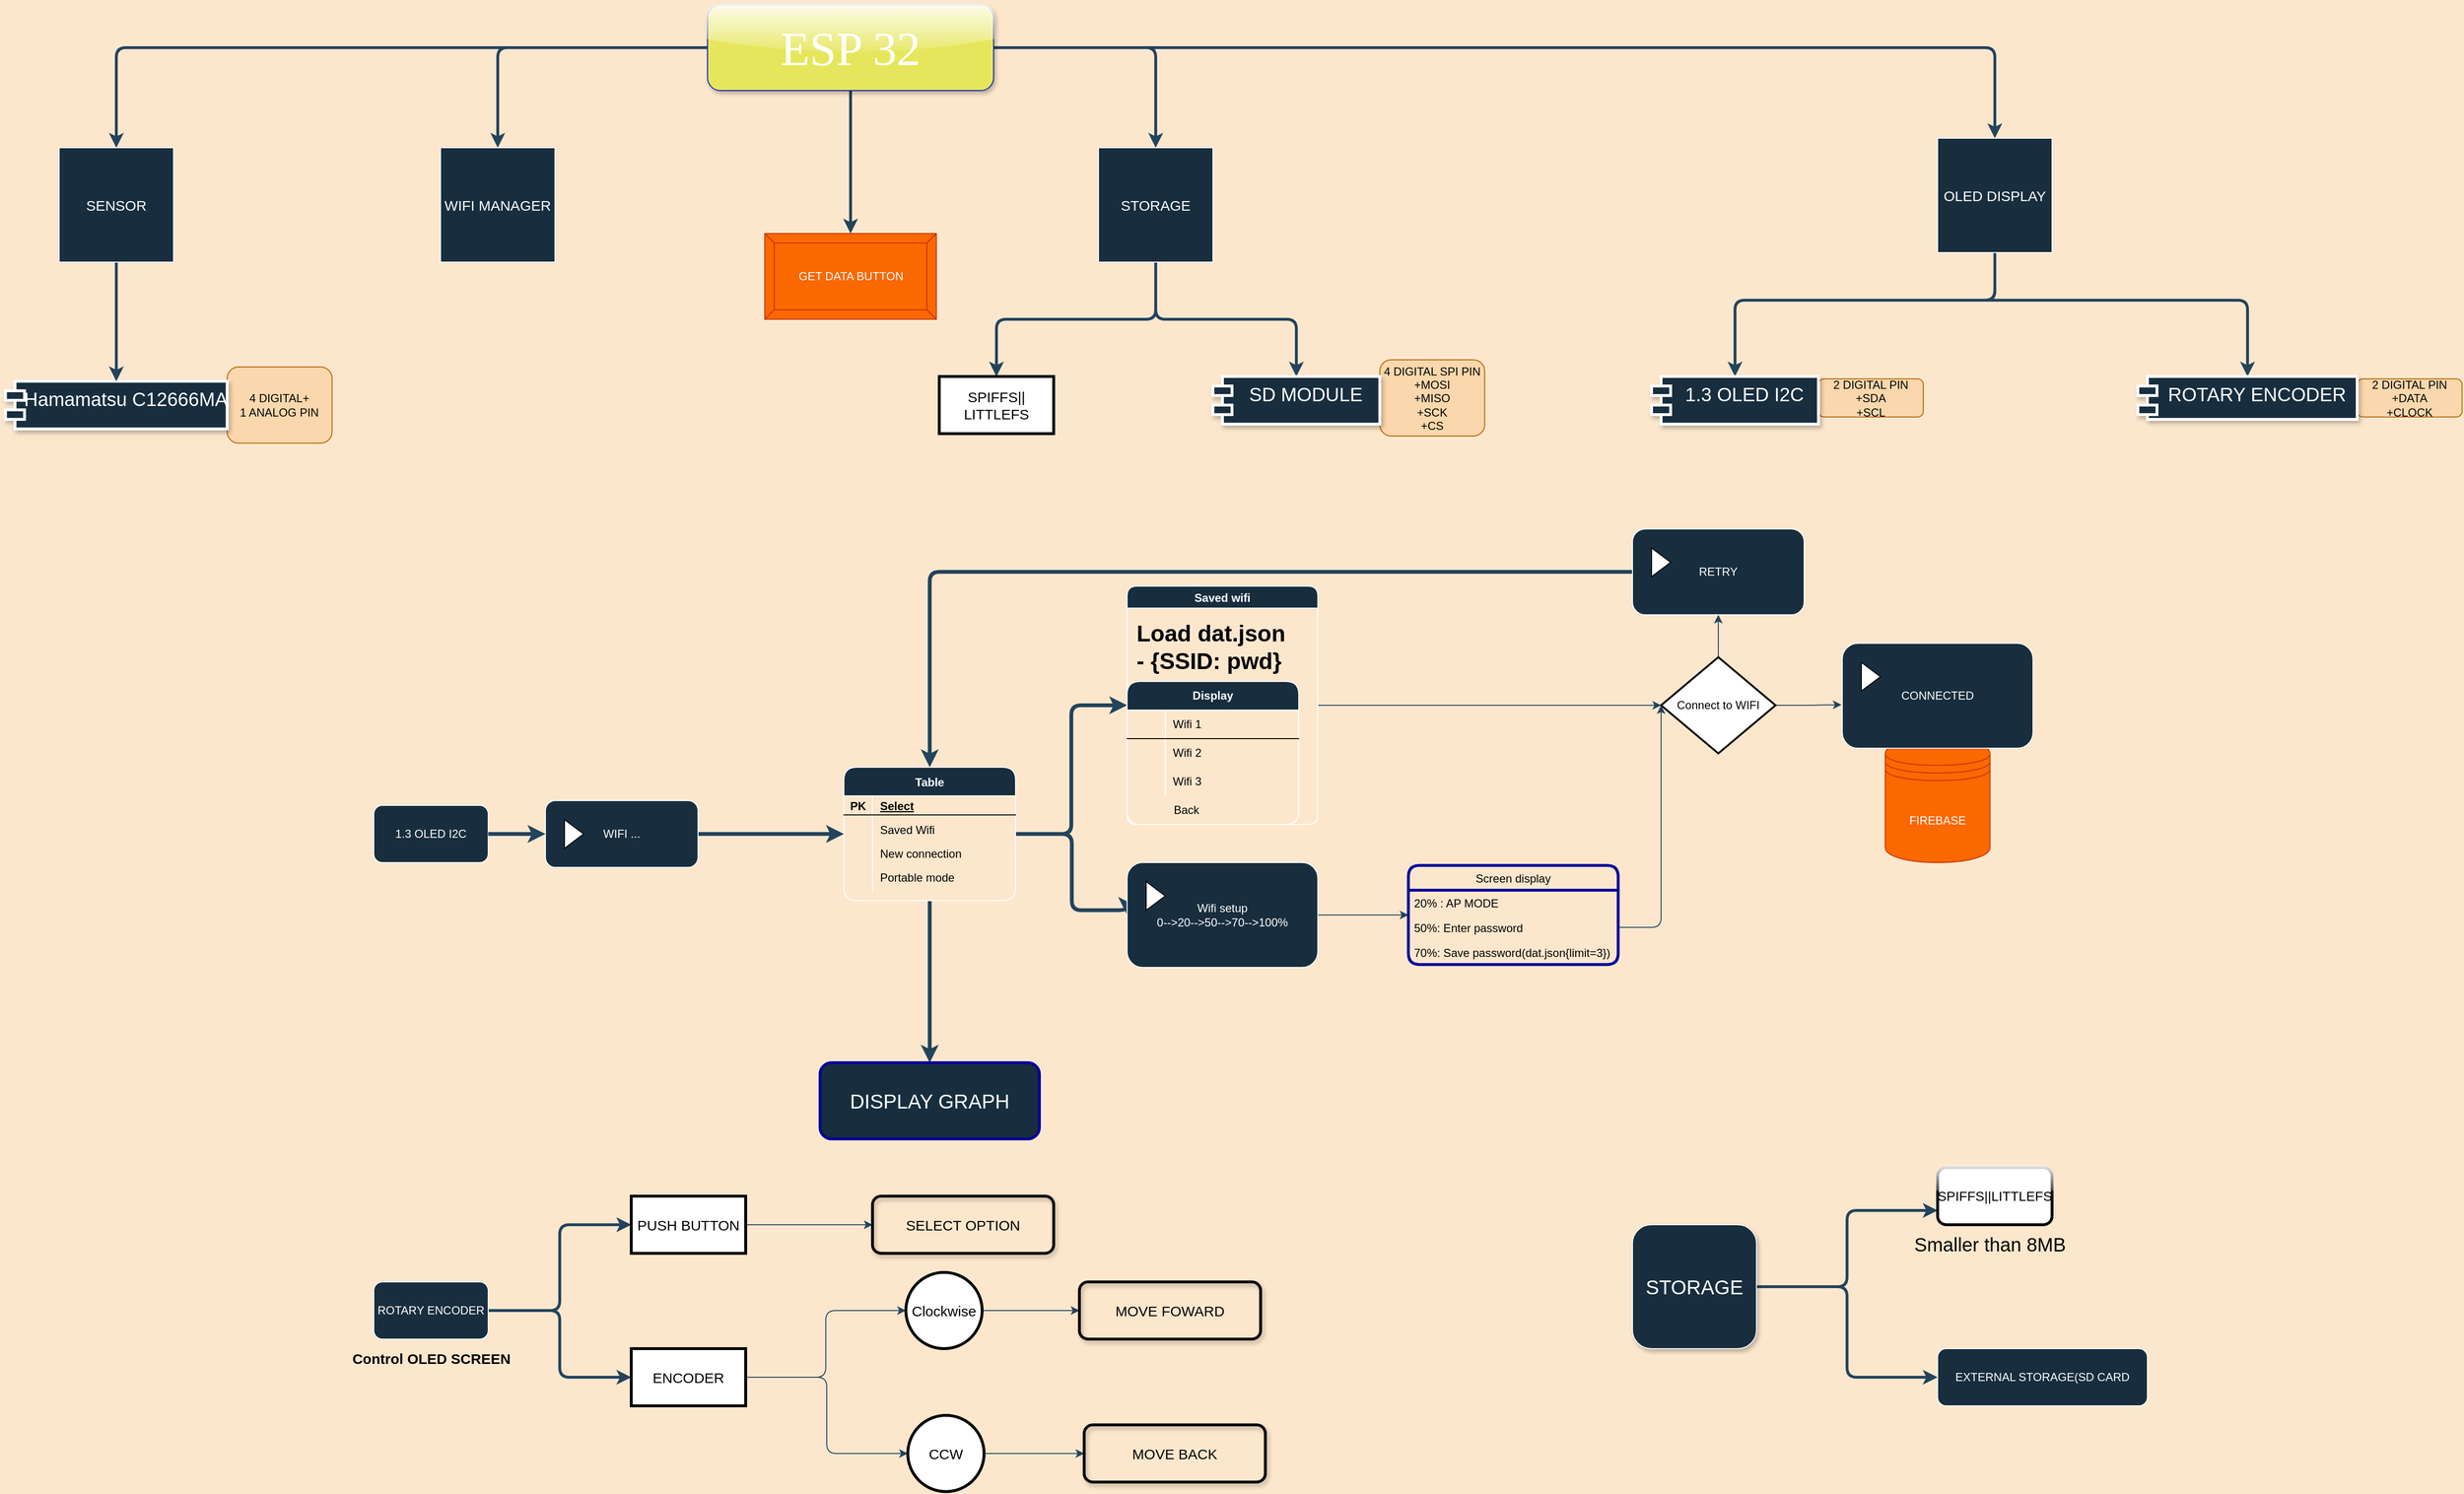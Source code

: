 <mxfile version="13.8.8" type="github">
  <diagram id="F7H0FslPOIB48xAUMLfs" name="Page-1">
    <mxGraphModel dx="2525" dy="998" grid="1" gridSize="10" guides="1" tooltips="1" connect="1" arrows="1" fold="1" page="1" pageScale="1" pageWidth="850" pageHeight="1100" background="#FCE7CD" math="0" shadow="0">
      <root>
        <mxCell id="0" />
        <mxCell id="1" parent="0" />
        <mxCell id="MnN0iPLQPXiSeFEU3Trd-152" style="edgeStyle=orthogonalEdgeStyle;curved=0;rounded=1;sketch=0;orthogonalLoop=1;jettySize=auto;html=1;strokeColor=#23445D;strokeWidth=3;fontSize=20;fontColor=#FFFFFF;" edge="1" parent="1" source="MnN0iPLQPXiSeFEU3Trd-2" target="MnN0iPLQPXiSeFEU3Trd-5">
          <mxGeometry relative="1" as="geometry" />
        </mxCell>
        <mxCell id="MnN0iPLQPXiSeFEU3Trd-154" style="edgeStyle=orthogonalEdgeStyle;curved=0;rounded=1;sketch=0;orthogonalLoop=1;jettySize=auto;html=1;entryX=0.5;entryY=0;entryDx=0;entryDy=0;strokeColor=#23445D;strokeWidth=3;fontSize=20;fontColor=#FFFFFF;" edge="1" parent="1" source="MnN0iPLQPXiSeFEU3Trd-2" target="MnN0iPLQPXiSeFEU3Trd-151">
          <mxGeometry relative="1" as="geometry" />
        </mxCell>
        <mxCell id="MnN0iPLQPXiSeFEU3Trd-156" style="edgeStyle=orthogonalEdgeStyle;curved=0;rounded=1;sketch=0;orthogonalLoop=1;jettySize=auto;html=1;entryX=0.5;entryY=0;entryDx=0;entryDy=0;strokeColor=#23445D;strokeWidth=3;fontSize=20;fontColor=#FFFFFF;" edge="1" parent="1" source="MnN0iPLQPXiSeFEU3Trd-2" target="MnN0iPLQPXiSeFEU3Trd-149">
          <mxGeometry relative="1" as="geometry" />
        </mxCell>
        <mxCell id="MnN0iPLQPXiSeFEU3Trd-157" style="edgeStyle=orthogonalEdgeStyle;curved=0;rounded=1;sketch=0;orthogonalLoop=1;jettySize=auto;html=1;entryX=0.5;entryY=0;entryDx=0;entryDy=0;strokeColor=#23445D;strokeWidth=3;fontSize=20;fontColor=#FFFFFF;" edge="1" parent="1" source="MnN0iPLQPXiSeFEU3Trd-2" target="MnN0iPLQPXiSeFEU3Trd-148">
          <mxGeometry relative="1" as="geometry" />
        </mxCell>
        <mxCell id="MnN0iPLQPXiSeFEU3Trd-158" style="edgeStyle=orthogonalEdgeStyle;curved=0;rounded=1;sketch=0;orthogonalLoop=1;jettySize=auto;html=1;exitX=0.5;exitY=1;exitDx=0;exitDy=0;strokeColor=#23445D;strokeWidth=3;fontSize=20;fontColor=#FFFFFF;" edge="1" parent="1" source="MnN0iPLQPXiSeFEU3Trd-2" target="MnN0iPLQPXiSeFEU3Trd-37">
          <mxGeometry relative="1" as="geometry" />
        </mxCell>
        <mxCell id="MnN0iPLQPXiSeFEU3Trd-2" value="&lt;font face=&quot;Times New Roman&quot; style=&quot;font-size: 50px&quot;&gt;&lt;span&gt;ESP &lt;/span&gt;&lt;font style=&quot;font-size: 50px&quot;&gt;32&lt;/font&gt;&lt;/font&gt;" style="rounded=1;whiteSpace=wrap;html=1;sketch=0;strokeColor=#001DBC;fontColor=#ffffff;glass=1;shadow=1;fillColor=#E6E65C;" vertex="1" parent="1">
          <mxGeometry x="320" y="10" width="300" height="90" as="geometry" />
        </mxCell>
        <mxCell id="MnN0iPLQPXiSeFEU3Trd-143" style="edgeStyle=orthogonalEdgeStyle;curved=0;rounded=1;sketch=0;orthogonalLoop=1;jettySize=auto;html=1;entryX=0.5;entryY=0;entryDx=0;entryDy=0;strokeColor=#23445D;strokeWidth=3;fontSize=20;fontColor=#FFFFFF;" edge="1" parent="1" source="MnN0iPLQPXiSeFEU3Trd-5" target="MnN0iPLQPXiSeFEU3Trd-132">
          <mxGeometry relative="1" as="geometry">
            <Array as="points">
              <mxPoint x="1460" y="320" />
              <mxPoint x="1203" y="320" />
            </Array>
          </mxGeometry>
        </mxCell>
        <mxCell id="MnN0iPLQPXiSeFEU3Trd-145" style="edgeStyle=orthogonalEdgeStyle;curved=0;rounded=1;sketch=0;orthogonalLoop=1;jettySize=auto;html=1;strokeColor=#23445D;strokeWidth=3;fontSize=20;fontColor=#FFFFFF;exitX=0.5;exitY=1;exitDx=0;exitDy=0;" edge="1" parent="1" source="MnN0iPLQPXiSeFEU3Trd-5" target="MnN0iPLQPXiSeFEU3Trd-133">
          <mxGeometry relative="1" as="geometry">
            <Array as="points">
              <mxPoint x="1460" y="320" />
              <mxPoint x="1750" y="320" />
            </Array>
          </mxGeometry>
        </mxCell>
        <mxCell id="MnN0iPLQPXiSeFEU3Trd-5" value="&lt;font style=&quot;font-size: 15px&quot;&gt;OLED DISPLAY&lt;/font&gt;" style="whiteSpace=wrap;html=1;aspect=fixed;rounded=0;sketch=0;strokeColor=#FFFFFF;fillColor=#182E3E;fontColor=#FFFFFF;" vertex="1" parent="1">
          <mxGeometry x="1610" y="150" width="120" height="120" as="geometry" />
        </mxCell>
        <mxCell id="MnN0iPLQPXiSeFEU3Trd-20" value="2 DIGITAL PIN&lt;br&gt;+DATA&lt;br&gt;+CLOCK" style="text;html=1;strokeColor=#b46504;fillColor=#fad7ac;align=center;verticalAlign=middle;whiteSpace=wrap;rounded=1;sketch=0;" vertex="1" parent="1">
          <mxGeometry x="2050" y="402.5" width="110" height="40" as="geometry" />
        </mxCell>
        <mxCell id="MnN0iPLQPXiSeFEU3Trd-21" value="2 DIGITAL PIN&lt;br&gt;+SDA&lt;br&gt;+SCL" style="text;html=1;strokeColor=#b46504;fillColor=#fad7ac;align=center;verticalAlign=middle;whiteSpace=wrap;rounded=1;sketch=0;" vertex="1" parent="1">
          <mxGeometry x="1485" y="402.5" width="110" height="40" as="geometry" />
        </mxCell>
        <mxCell id="MnN0iPLQPXiSeFEU3Trd-74" style="edgeStyle=orthogonalEdgeStyle;curved=0;rounded=1;sketch=0;orthogonalLoop=1;jettySize=auto;html=1;entryX=0;entryY=0.5;entryDx=0;entryDy=0;strokeColor=#23445D;strokeWidth=4;" edge="1" parent="1" source="MnN0iPLQPXiSeFEU3Trd-22" target="MnN0iPLQPXiSeFEU3Trd-49">
          <mxGeometry relative="1" as="geometry" />
        </mxCell>
        <mxCell id="MnN0iPLQPXiSeFEU3Trd-75" style="edgeStyle=orthogonalEdgeStyle;curved=0;rounded=1;sketch=0;orthogonalLoop=1;jettySize=auto;html=1;entryX=0;entryY=0.5;entryDx=0;entryDy=0;strokeColor=#23445D;strokeWidth=4;" edge="1" parent="1" source="MnN0iPLQPXiSeFEU3Trd-22" target="MnN0iPLQPXiSeFEU3Trd-65">
          <mxGeometry relative="1" as="geometry">
            <Array as="points">
              <mxPoint x="702" y="880" />
              <mxPoint x="702" y="960" />
              <mxPoint x="760" y="960" />
            </Array>
          </mxGeometry>
        </mxCell>
        <mxCell id="MnN0iPLQPXiSeFEU3Trd-103" style="edgeStyle=orthogonalEdgeStyle;curved=0;rounded=1;sketch=0;orthogonalLoop=1;jettySize=auto;html=1;strokeColor=#23445D;fontColor=#000000;strokeWidth=4;" edge="1" parent="1" source="MnN0iPLQPXiSeFEU3Trd-22">
          <mxGeometry relative="1" as="geometry">
            <mxPoint x="553" y="1120" as="targetPoint" />
          </mxGeometry>
        </mxCell>
        <mxCell id="MnN0iPLQPXiSeFEU3Trd-22" value="Table" style="shape=table;startSize=30;container=1;collapsible=1;childLayout=tableLayout;fixedRows=1;rowLines=0;fontStyle=1;align=center;resizeLast=1;rounded=1;sketch=0;strokeColor=#FFFFFF;fillColor=#182E3E;fontColor=#FFFFFF;" vertex="1" parent="1">
          <mxGeometry x="463" y="810" width="180" height="140" as="geometry" />
        </mxCell>
        <mxCell id="MnN0iPLQPXiSeFEU3Trd-23" value="" style="shape=partialRectangle;collapsible=0;dropTarget=0;pointerEvents=0;fillColor=none;top=0;left=0;bottom=1;right=0;points=[[0,0.5],[1,0.5]];portConstraint=eastwest;" vertex="1" parent="MnN0iPLQPXiSeFEU3Trd-22">
          <mxGeometry y="30" width="180" height="20" as="geometry" />
        </mxCell>
        <mxCell id="MnN0iPLQPXiSeFEU3Trd-24" value="PK" style="shape=partialRectangle;connectable=0;fillColor=none;top=0;left=0;bottom=0;right=0;fontStyle=1;overflow=hidden;" vertex="1" parent="MnN0iPLQPXiSeFEU3Trd-23">
          <mxGeometry width="30" height="20" as="geometry" />
        </mxCell>
        <mxCell id="MnN0iPLQPXiSeFEU3Trd-25" value="Select" style="shape=partialRectangle;connectable=0;fillColor=none;top=0;left=0;bottom=0;right=0;align=left;spacingLeft=6;fontStyle=5;overflow=hidden;" vertex="1" parent="MnN0iPLQPXiSeFEU3Trd-23">
          <mxGeometry x="30" width="150" height="20" as="geometry" />
        </mxCell>
        <mxCell id="MnN0iPLQPXiSeFEU3Trd-26" value="" style="shape=partialRectangle;collapsible=0;dropTarget=0;pointerEvents=0;fillColor=none;top=0;left=0;bottom=0;right=0;points=[[0,0.5],[1,0.5]];portConstraint=eastwest;" vertex="1" parent="MnN0iPLQPXiSeFEU3Trd-22">
          <mxGeometry y="50" width="180" height="30" as="geometry" />
        </mxCell>
        <mxCell id="MnN0iPLQPXiSeFEU3Trd-27" value="" style="shape=partialRectangle;connectable=0;fillColor=none;top=0;left=0;bottom=0;right=0;editable=1;overflow=hidden;" vertex="1" parent="MnN0iPLQPXiSeFEU3Trd-26">
          <mxGeometry width="30" height="30" as="geometry" />
        </mxCell>
        <mxCell id="MnN0iPLQPXiSeFEU3Trd-28" value="Saved Wifi" style="shape=partialRectangle;connectable=0;fillColor=none;top=0;left=0;bottom=0;right=0;align=left;spacingLeft=6;overflow=hidden;" vertex="1" parent="MnN0iPLQPXiSeFEU3Trd-26">
          <mxGeometry x="30" width="150" height="30" as="geometry" />
        </mxCell>
        <mxCell id="MnN0iPLQPXiSeFEU3Trd-29" value="" style="shape=partialRectangle;collapsible=0;dropTarget=0;pointerEvents=0;fillColor=none;top=0;left=0;bottom=0;right=0;points=[[0,0.5],[1,0.5]];portConstraint=eastwest;" vertex="1" parent="MnN0iPLQPXiSeFEU3Trd-22">
          <mxGeometry y="80" width="180" height="20" as="geometry" />
        </mxCell>
        <mxCell id="MnN0iPLQPXiSeFEU3Trd-30" value="" style="shape=partialRectangle;connectable=0;fillColor=none;top=0;left=0;bottom=0;right=0;editable=1;overflow=hidden;" vertex="1" parent="MnN0iPLQPXiSeFEU3Trd-29">
          <mxGeometry width="30" height="20" as="geometry" />
        </mxCell>
        <mxCell id="MnN0iPLQPXiSeFEU3Trd-31" value="New connection" style="shape=partialRectangle;connectable=0;fillColor=none;top=0;left=0;bottom=0;right=0;align=left;spacingLeft=6;overflow=hidden;" vertex="1" parent="MnN0iPLQPXiSeFEU3Trd-29">
          <mxGeometry x="30" width="150" height="20" as="geometry" />
        </mxCell>
        <mxCell id="MnN0iPLQPXiSeFEU3Trd-32" value="" style="shape=partialRectangle;collapsible=0;dropTarget=0;pointerEvents=0;fillColor=none;top=0;left=0;bottom=0;right=0;points=[[0,0.5],[1,0.5]];portConstraint=eastwest;" vertex="1" parent="MnN0iPLQPXiSeFEU3Trd-22">
          <mxGeometry y="100" width="180" height="30" as="geometry" />
        </mxCell>
        <mxCell id="MnN0iPLQPXiSeFEU3Trd-33" value="" style="shape=partialRectangle;connectable=0;fillColor=none;top=0;left=0;bottom=0;right=0;editable=1;overflow=hidden;" vertex="1" parent="MnN0iPLQPXiSeFEU3Trd-32">
          <mxGeometry width="30" height="30" as="geometry" />
        </mxCell>
        <mxCell id="MnN0iPLQPXiSeFEU3Trd-34" value="" style="shape=partialRectangle;connectable=0;fillColor=none;top=0;left=0;bottom=0;right=0;align=left;spacingLeft=6;overflow=hidden;" vertex="1" parent="MnN0iPLQPXiSeFEU3Trd-32">
          <mxGeometry x="30" width="150" height="30" as="geometry" />
        </mxCell>
        <mxCell id="MnN0iPLQPXiSeFEU3Trd-35" value="1.3 OLED I2C" style="rounded=1;whiteSpace=wrap;html=1;sketch=0;strokeColor=#FFFFFF;fillColor=#182E3E;fontColor=#FFFFFF;" vertex="1" parent="1">
          <mxGeometry x="-30" y="850" width="120" height="60" as="geometry" />
        </mxCell>
        <mxCell id="MnN0iPLQPXiSeFEU3Trd-37" value="GET DATA BUTTON" style="labelPosition=center;verticalLabelPosition=middle;align=center;html=1;shape=mxgraph.basic.button;dx=10;rounded=1;sketch=0;strokeColor=#C73500;fontColor=#ffffff;fillColor=#fa6800;shadow=0;gradientDirection=north;" vertex="1" parent="1">
          <mxGeometry x="380" y="250" width="180" height="90" as="geometry" />
        </mxCell>
        <mxCell id="MnN0iPLQPXiSeFEU3Trd-42" value="FIREBASE" style="shape=datastore;whiteSpace=wrap;html=1;rounded=1;sketch=0;fillColor=#fa6800;strokeColor=#C73500;fontColor=#ffffff;" vertex="1" parent="1">
          <mxGeometry x="1555" y="780" width="110" height="130" as="geometry" />
        </mxCell>
        <mxCell id="MnN0iPLQPXiSeFEU3Trd-48" style="edgeStyle=orthogonalEdgeStyle;curved=0;rounded=1;sketch=0;orthogonalLoop=1;jettySize=auto;html=1;exitX=1;exitY=0.5;exitDx=0;exitDy=0;entryX=0;entryY=0.5;entryDx=0;entryDy=0;strokeColor=#23445D;strokeWidth=4;" edge="1" parent="1" source="MnN0iPLQPXiSeFEU3Trd-38" target="MnN0iPLQPXiSeFEU3Trd-22">
          <mxGeometry relative="1" as="geometry" />
        </mxCell>
        <mxCell id="MnN0iPLQPXiSeFEU3Trd-38" value="WIFI ..." style="html=1;whiteSpace=wrap;container=1;recursiveResize=0;collapsible=0;rounded=1;sketch=0;strokeColor=#FFFFFF;fontColor=#FFFFFF;fillColor=#182E3E;" vertex="1" parent="1">
          <mxGeometry x="150" y="845" width="160" height="70" as="geometry" />
        </mxCell>
        <mxCell id="MnN0iPLQPXiSeFEU3Trd-39" value="" style="triangle;html=1;whiteSpace=wrap;" vertex="1" parent="MnN0iPLQPXiSeFEU3Trd-38">
          <mxGeometry x="20" y="20" width="20" height="30" as="geometry" />
        </mxCell>
        <mxCell id="MnN0iPLQPXiSeFEU3Trd-43" style="edgeStyle=orthogonalEdgeStyle;curved=0;rounded=1;sketch=0;orthogonalLoop=1;jettySize=auto;html=1;exitX=1;exitY=0.5;exitDx=0;exitDy=0;strokeColor=#23445D;strokeWidth=4;" edge="1" parent="1" source="MnN0iPLQPXiSeFEU3Trd-35" target="MnN0iPLQPXiSeFEU3Trd-38">
          <mxGeometry relative="1" as="geometry">
            <mxPoint x="260" y="880" as="targetPoint" />
            <mxPoint x="90" y="880" as="sourcePoint" />
          </mxGeometry>
        </mxCell>
        <mxCell id="MnN0iPLQPXiSeFEU3Trd-44" value="4 DIGITAL SPI PIN&lt;br&gt;+MOSI&lt;br&gt;+MISO&lt;br&gt;+SCK&lt;br&gt;+CS" style="text;html=1;strokeColor=#b46504;fillColor=#fad7ac;align=center;verticalAlign=middle;whiteSpace=wrap;rounded=1;sketch=0;" vertex="1" parent="1">
          <mxGeometry x="1025" y="382.5" width="110" height="80" as="geometry" />
        </mxCell>
        <mxCell id="MnN0iPLQPXiSeFEU3Trd-46" value="4 DIGITAL+&lt;br&gt;1 ANALOG PIN" style="text;html=1;strokeColor=#b46504;fillColor=#fad7ac;align=center;verticalAlign=middle;whiteSpace=wrap;rounded=1;sketch=0;" vertex="1" parent="1">
          <mxGeometry x="-183.75" y="390" width="110" height="80" as="geometry" />
        </mxCell>
        <mxCell id="MnN0iPLQPXiSeFEU3Trd-90" style="edgeStyle=orthogonalEdgeStyle;curved=0;rounded=1;sketch=0;orthogonalLoop=1;jettySize=auto;html=1;entryX=0;entryY=0.5;entryDx=0;entryDy=0;entryPerimeter=0;strokeColor=#23445D;fontColor=#000000;" edge="1" parent="1" source="MnN0iPLQPXiSeFEU3Trd-49" target="MnN0iPLQPXiSeFEU3Trd-89">
          <mxGeometry relative="1" as="geometry" />
        </mxCell>
        <mxCell id="MnN0iPLQPXiSeFEU3Trd-49" value="Saved wifi" style="swimlane;rounded=1;sketch=0;strokeColor=#FFFFFF;fillColor=#182E3E;fontColor=#FFFFFF;" vertex="1" parent="1">
          <mxGeometry x="760" y="620" width="200" height="250" as="geometry" />
        </mxCell>
        <mxCell id="MnN0iPLQPXiSeFEU3Trd-51" value="&lt;h1&gt;&lt;font color=&quot;#000000&quot;&gt;Load dat.json&lt;br&gt;- {SSID: pwd}&lt;/font&gt;&lt;/h1&gt;" style="text;html=1;strokeColor=none;fillColor=none;spacing=5;spacingTop=-20;whiteSpace=wrap;overflow=hidden;rounded=0;sketch=0;fontColor=#FFFFFF;" vertex="1" parent="MnN0iPLQPXiSeFEU3Trd-49">
          <mxGeometry x="5" y="30" width="190" height="120" as="geometry" />
        </mxCell>
        <mxCell id="MnN0iPLQPXiSeFEU3Trd-52" value="Display" style="shape=table;html=1;whiteSpace=wrap;startSize=30;container=1;collapsible=0;childLayout=tableLayout;fixedRows=1;rowLines=0;fontStyle=1;align=center;rounded=1;sketch=0;strokeColor=#FFFFFF;fillColor=#182E3E;fontColor=#FFFFFF;" vertex="1" parent="MnN0iPLQPXiSeFEU3Trd-49">
          <mxGeometry y="100" width="180" height="150" as="geometry" />
        </mxCell>
        <mxCell id="MnN0iPLQPXiSeFEU3Trd-53" value="" style="shape=partialRectangle;html=1;whiteSpace=wrap;collapsible=0;dropTarget=0;pointerEvents=0;fillColor=none;top=0;left=0;bottom=1;right=0;points=[[0,0.5],[1,0.5]];portConstraint=eastwest;" vertex="1" parent="MnN0iPLQPXiSeFEU3Trd-52">
          <mxGeometry y="30" width="180" height="30" as="geometry" />
        </mxCell>
        <mxCell id="MnN0iPLQPXiSeFEU3Trd-54" value="" style="shape=partialRectangle;html=1;whiteSpace=wrap;connectable=0;fillColor=none;top=0;left=0;bottom=0;right=0;overflow=hidden;" vertex="1" parent="MnN0iPLQPXiSeFEU3Trd-53">
          <mxGeometry width="40" height="30" as="geometry" />
        </mxCell>
        <mxCell id="MnN0iPLQPXiSeFEU3Trd-55" value="Wifi 1" style="shape=partialRectangle;html=1;whiteSpace=wrap;connectable=0;fillColor=none;top=0;left=0;bottom=0;right=0;align=left;spacingLeft=6;overflow=hidden;" vertex="1" parent="MnN0iPLQPXiSeFEU3Trd-53">
          <mxGeometry x="40" width="140" height="30" as="geometry" />
        </mxCell>
        <mxCell id="MnN0iPLQPXiSeFEU3Trd-56" value="" style="shape=partialRectangle;html=1;whiteSpace=wrap;collapsible=0;dropTarget=0;pointerEvents=0;fillColor=none;top=0;left=0;bottom=0;right=0;points=[[0,0.5],[1,0.5]];portConstraint=eastwest;" vertex="1" parent="MnN0iPLQPXiSeFEU3Trd-52">
          <mxGeometry y="60" width="180" height="30" as="geometry" />
        </mxCell>
        <mxCell id="MnN0iPLQPXiSeFEU3Trd-57" value="" style="shape=partialRectangle;html=1;whiteSpace=wrap;connectable=0;fillColor=none;top=0;left=0;bottom=0;right=0;overflow=hidden;" vertex="1" parent="MnN0iPLQPXiSeFEU3Trd-56">
          <mxGeometry width="40" height="30" as="geometry" />
        </mxCell>
        <mxCell id="MnN0iPLQPXiSeFEU3Trd-58" value="Wifi 2" style="shape=partialRectangle;html=1;whiteSpace=wrap;connectable=0;fillColor=none;top=0;left=0;bottom=0;right=0;align=left;spacingLeft=6;overflow=hidden;" vertex="1" parent="MnN0iPLQPXiSeFEU3Trd-56">
          <mxGeometry x="40" width="140" height="30" as="geometry" />
        </mxCell>
        <mxCell id="MnN0iPLQPXiSeFEU3Trd-59" value="" style="shape=partialRectangle;html=1;whiteSpace=wrap;collapsible=0;dropTarget=0;pointerEvents=0;fillColor=none;top=0;left=0;bottom=0;right=0;points=[[0,0.5],[1,0.5]];portConstraint=eastwest;" vertex="1" parent="MnN0iPLQPXiSeFEU3Trd-52">
          <mxGeometry y="90" width="180" height="30" as="geometry" />
        </mxCell>
        <mxCell id="MnN0iPLQPXiSeFEU3Trd-60" value="" style="shape=partialRectangle;html=1;whiteSpace=wrap;connectable=0;fillColor=none;top=0;left=0;bottom=0;right=0;overflow=hidden;" vertex="1" parent="MnN0iPLQPXiSeFEU3Trd-59">
          <mxGeometry width="40" height="30" as="geometry" />
        </mxCell>
        <mxCell id="MnN0iPLQPXiSeFEU3Trd-61" value="Wifi 3" style="shape=partialRectangle;html=1;whiteSpace=wrap;connectable=0;fillColor=none;top=0;left=0;bottom=0;right=0;align=left;spacingLeft=6;overflow=hidden;" vertex="1" parent="MnN0iPLQPXiSeFEU3Trd-59">
          <mxGeometry x="40" width="140" height="30" as="geometry" />
        </mxCell>
        <mxCell id="MnN0iPLQPXiSeFEU3Trd-62" value="Back" style="shape=partialRectangle;html=1;whiteSpace=wrap;connectable=0;fillColor=none;top=0;left=0;bottom=0;right=0;align=left;spacingLeft=6;overflow=hidden;" vertex="1" parent="MnN0iPLQPXiSeFEU3Trd-49">
          <mxGeometry x="41" y="220" width="140" height="30" as="geometry" />
        </mxCell>
        <mxCell id="MnN0iPLQPXiSeFEU3Trd-79" style="edgeStyle=orthogonalEdgeStyle;curved=0;rounded=1;sketch=0;orthogonalLoop=1;jettySize=auto;html=1;entryX=0;entryY=0.5;entryDx=0;entryDy=0;strokeColor=#23445D;fontColor=#000000;" edge="1" parent="1" source="MnN0iPLQPXiSeFEU3Trd-65" target="MnN0iPLQPXiSeFEU3Trd-67">
          <mxGeometry relative="1" as="geometry" />
        </mxCell>
        <mxCell id="MnN0iPLQPXiSeFEU3Trd-65" value="Wifi setup&lt;br&gt;0--&amp;gt;20--&amp;gt;50--&amp;gt;70--&amp;gt;100%" style="html=1;whiteSpace=wrap;container=1;recursiveResize=0;collapsible=0;rounded=1;sketch=0;strokeColor=#FFFFFF;fontColor=#FFFFFF;fillColor=#182E3E;" vertex="1" parent="1">
          <mxGeometry x="760" y="910" width="200" height="110" as="geometry" />
        </mxCell>
        <mxCell id="MnN0iPLQPXiSeFEU3Trd-66" value="" style="triangle;html=1;whiteSpace=wrap;" vertex="1" parent="MnN0iPLQPXiSeFEU3Trd-65">
          <mxGeometry x="20" y="20" width="20" height="30" as="geometry" />
        </mxCell>
        <mxCell id="MnN0iPLQPXiSeFEU3Trd-67" value="Screen display" style="swimlane;fontStyle=0;childLayout=stackLayout;horizontal=1;startSize=26;fillColor=none;horizontalStack=0;resizeParent=1;resizeParentMax=0;resizeLast=0;collapsible=1;marginBottom=0;rounded=1;sketch=0;strokeWidth=3;strokeColor=#000099;" vertex="1" parent="1">
          <mxGeometry x="1055" y="913" width="220" height="104" as="geometry" />
        </mxCell>
        <mxCell id="MnN0iPLQPXiSeFEU3Trd-68" value="20% : AP MODE" style="text;strokeColor=none;fillColor=none;align=left;verticalAlign=top;spacingLeft=4;spacingRight=4;overflow=hidden;rotatable=0;points=[[0,0.5],[1,0.5]];portConstraint=eastwest;" vertex="1" parent="MnN0iPLQPXiSeFEU3Trd-67">
          <mxGeometry y="26" width="220" height="26" as="geometry" />
        </mxCell>
        <mxCell id="MnN0iPLQPXiSeFEU3Trd-69" value="50%: Enter password" style="text;strokeColor=none;fillColor=none;align=left;verticalAlign=top;spacingLeft=4;spacingRight=4;overflow=hidden;rotatable=0;points=[[0,0.5],[1,0.5]];portConstraint=eastwest;" vertex="1" parent="MnN0iPLQPXiSeFEU3Trd-67">
          <mxGeometry y="52" width="220" height="26" as="geometry" />
        </mxCell>
        <mxCell id="MnN0iPLQPXiSeFEU3Trd-70" value="70%: Save password(dat.json{limit=3})" style="text;strokeColor=none;fillColor=none;align=left;verticalAlign=top;spacingLeft=4;spacingRight=4;overflow=hidden;rotatable=0;points=[[0,0.5],[1,0.5]];portConstraint=eastwest;" vertex="1" parent="MnN0iPLQPXiSeFEU3Trd-67">
          <mxGeometry y="78" width="220" height="26" as="geometry" />
        </mxCell>
        <mxCell id="MnN0iPLQPXiSeFEU3Trd-77" value="CONNECTED" style="html=1;whiteSpace=wrap;container=1;recursiveResize=0;collapsible=0;rounded=1;sketch=0;strokeColor=#FFFFFF;fontColor=#FFFFFF;fillColor=#182E3E;" vertex="1" parent="1">
          <mxGeometry x="1510" y="680" width="200" height="110" as="geometry" />
        </mxCell>
        <mxCell id="MnN0iPLQPXiSeFEU3Trd-78" value="" style="triangle;html=1;whiteSpace=wrap;" vertex="1" parent="MnN0iPLQPXiSeFEU3Trd-77">
          <mxGeometry x="20" y="20" width="20" height="30" as="geometry" />
        </mxCell>
        <mxCell id="MnN0iPLQPXiSeFEU3Trd-83" value="Portable mode" style="shape=partialRectangle;connectable=0;fillColor=none;top=0;left=0;bottom=0;right=0;align=left;spacingLeft=6;overflow=hidden;" vertex="1" parent="1">
          <mxGeometry x="493" y="915" width="150" height="20" as="geometry" />
        </mxCell>
        <mxCell id="MnN0iPLQPXiSeFEU3Trd-93" style="edgeStyle=orthogonalEdgeStyle;curved=0;rounded=1;sketch=0;orthogonalLoop=1;jettySize=auto;html=1;exitX=1;exitY=0.5;exitDx=0;exitDy=0;exitPerimeter=0;entryX=-0.004;entryY=0.585;entryDx=0;entryDy=0;entryPerimeter=0;strokeColor=#23445D;fontColor=#000000;" edge="1" parent="1" source="MnN0iPLQPXiSeFEU3Trd-89" target="MnN0iPLQPXiSeFEU3Trd-77">
          <mxGeometry relative="1" as="geometry" />
        </mxCell>
        <mxCell id="MnN0iPLQPXiSeFEU3Trd-101" style="edgeStyle=orthogonalEdgeStyle;curved=0;rounded=1;sketch=0;orthogonalLoop=1;jettySize=auto;html=1;entryX=0.5;entryY=1;entryDx=0;entryDy=0;strokeColor=#23445D;fontColor=#000000;" edge="1" parent="1" source="MnN0iPLQPXiSeFEU3Trd-89" target="MnN0iPLQPXiSeFEU3Trd-96">
          <mxGeometry relative="1" as="geometry" />
        </mxCell>
        <mxCell id="MnN0iPLQPXiSeFEU3Trd-89" value="Connect to WIFI" style="strokeWidth=2;html=1;shape=mxgraph.flowchart.decision;whiteSpace=wrap;rounded=1;sketch=0;" vertex="1" parent="1">
          <mxGeometry x="1320" y="694.5" width="120" height="101" as="geometry" />
        </mxCell>
        <mxCell id="MnN0iPLQPXiSeFEU3Trd-92" style="edgeStyle=orthogonalEdgeStyle;curved=0;rounded=1;sketch=0;orthogonalLoop=1;jettySize=auto;html=1;entryX=0;entryY=0.5;entryDx=0;entryDy=0;entryPerimeter=0;strokeColor=#23445D;fontColor=#000000;" edge="1" parent="1" source="MnN0iPLQPXiSeFEU3Trd-69" target="MnN0iPLQPXiSeFEU3Trd-89">
          <mxGeometry relative="1" as="geometry">
            <Array as="points">
              <mxPoint x="1320" y="978" />
            </Array>
          </mxGeometry>
        </mxCell>
        <mxCell id="MnN0iPLQPXiSeFEU3Trd-102" style="edgeStyle=orthogonalEdgeStyle;curved=0;rounded=1;sketch=0;orthogonalLoop=1;jettySize=auto;html=1;entryX=0.5;entryY=0;entryDx=0;entryDy=0;strokeColor=#23445D;fontColor=#000000;strokeWidth=4;" edge="1" parent="1" source="MnN0iPLQPXiSeFEU3Trd-96" target="MnN0iPLQPXiSeFEU3Trd-22">
          <mxGeometry relative="1" as="geometry" />
        </mxCell>
        <mxCell id="MnN0iPLQPXiSeFEU3Trd-96" value="RETRY" style="html=1;whiteSpace=wrap;container=1;recursiveResize=0;collapsible=0;rounded=1;sketch=0;strokeColor=#FFFFFF;fontColor=#FFFFFF;fillColor=#182E3E;" vertex="1" parent="1">
          <mxGeometry x="1290" y="560" width="180" height="90" as="geometry" />
        </mxCell>
        <mxCell id="MnN0iPLQPXiSeFEU3Trd-97" value="" style="triangle;html=1;whiteSpace=wrap;" vertex="1" parent="MnN0iPLQPXiSeFEU3Trd-96">
          <mxGeometry x="20" y="20" width="20" height="30" as="geometry" />
        </mxCell>
        <mxCell id="MnN0iPLQPXiSeFEU3Trd-104" value="&lt;font color=&quot;#ffffff&quot;&gt;&lt;span style=&quot;font-size: 21px&quot;&gt;DISPLAY GRAPH&lt;/span&gt;&lt;/font&gt;" style="shape=ext;rounded=1;html=1;whiteSpace=wrap;sketch=0;strokeColor=#000099;strokeWidth=3;fillColor=#182E3E;fontColor=#000000;" vertex="1" parent="1">
          <mxGeometry x="438" y="1120" width="230" height="80" as="geometry" />
        </mxCell>
        <mxCell id="MnN0iPLQPXiSeFEU3Trd-116" style="edgeStyle=orthogonalEdgeStyle;curved=0;rounded=1;sketch=0;orthogonalLoop=1;jettySize=auto;html=1;entryX=0;entryY=0.5;entryDx=0;entryDy=0;strokeColor=#23445D;fontSize=15;fontColor=#000000;exitX=1;exitY=0.5;exitDx=0;exitDy=0;strokeWidth=3;" edge="1" parent="1" source="MnN0iPLQPXiSeFEU3Trd-105" target="MnN0iPLQPXiSeFEU3Trd-113">
          <mxGeometry relative="1" as="geometry" />
        </mxCell>
        <mxCell id="MnN0iPLQPXiSeFEU3Trd-117" style="edgeStyle=orthogonalEdgeStyle;curved=0;rounded=1;sketch=0;orthogonalLoop=1;jettySize=auto;html=1;entryX=0;entryY=0.5;entryDx=0;entryDy=0;strokeColor=#23445D;fontSize=15;fontColor=#000000;strokeWidth=3;" edge="1" parent="1" source="MnN0iPLQPXiSeFEU3Trd-105" target="MnN0iPLQPXiSeFEU3Trd-112">
          <mxGeometry relative="1" as="geometry" />
        </mxCell>
        <mxCell id="MnN0iPLQPXiSeFEU3Trd-105" value="ROTARY ENCODER" style="rounded=1;whiteSpace=wrap;html=1;sketch=0;strokeColor=#FFFFFF;fillColor=#182E3E;fontColor=#FFFFFF;" vertex="1" parent="1">
          <mxGeometry x="-30" y="1350" width="120" height="60" as="geometry" />
        </mxCell>
        <mxCell id="MnN0iPLQPXiSeFEU3Trd-110" value="Control OLED SCREEN" style="text;strokeColor=none;fillColor=none;html=1;fontSize=15;fontStyle=1;verticalAlign=middle;align=center;rounded=1;sketch=0;" vertex="1" parent="1">
          <mxGeometry x="-20" y="1410" width="100" height="40" as="geometry" />
        </mxCell>
        <mxCell id="MnN0iPLQPXiSeFEU3Trd-118" style="edgeStyle=orthogonalEdgeStyle;curved=0;rounded=1;sketch=0;orthogonalLoop=1;jettySize=auto;html=1;entryX=0;entryY=0.5;entryDx=0;entryDy=0;strokeColor=#23445D;fontSize=15;fontColor=#000000;" edge="1" parent="1" source="MnN0iPLQPXiSeFEU3Trd-112" target="MnN0iPLQPXiSeFEU3Trd-114">
          <mxGeometry relative="1" as="geometry" />
        </mxCell>
        <mxCell id="MnN0iPLQPXiSeFEU3Trd-119" style="edgeStyle=orthogonalEdgeStyle;curved=0;rounded=1;sketch=0;orthogonalLoop=1;jettySize=auto;html=1;entryX=0;entryY=0.5;entryDx=0;entryDy=0;strokeColor=#23445D;fontSize=15;fontColor=#000000;" edge="1" parent="1" source="MnN0iPLQPXiSeFEU3Trd-112" target="MnN0iPLQPXiSeFEU3Trd-115">
          <mxGeometry relative="1" as="geometry" />
        </mxCell>
        <mxCell id="MnN0iPLQPXiSeFEU3Trd-112" value="ENCODER" style="rounded=0;whiteSpace=wrap;html=1;sketch=0;strokeWidth=3;fontSize=15;" vertex="1" parent="1">
          <mxGeometry x="240" y="1420" width="120" height="60" as="geometry" />
        </mxCell>
        <mxCell id="MnN0iPLQPXiSeFEU3Trd-128" style="edgeStyle=orthogonalEdgeStyle;curved=0;rounded=1;sketch=0;orthogonalLoop=1;jettySize=auto;html=1;exitX=1;exitY=0.5;exitDx=0;exitDy=0;entryX=0;entryY=0.5;entryDx=0;entryDy=0;strokeColor=#23445D;fontSize=15;fontColor=#000000;" edge="1" parent="1" source="MnN0iPLQPXiSeFEU3Trd-113" target="MnN0iPLQPXiSeFEU3Trd-123">
          <mxGeometry relative="1" as="geometry" />
        </mxCell>
        <mxCell id="MnN0iPLQPXiSeFEU3Trd-113" value="PUSH BUTTON" style="rounded=0;whiteSpace=wrap;html=1;sketch=0;strokeWidth=3;fontSize=15;" vertex="1" parent="1">
          <mxGeometry x="240" y="1260" width="120" height="60" as="geometry" />
        </mxCell>
        <mxCell id="MnN0iPLQPXiSeFEU3Trd-126" style="edgeStyle=orthogonalEdgeStyle;curved=0;rounded=1;sketch=0;orthogonalLoop=1;jettySize=auto;html=1;strokeColor=#23445D;fontSize=15;fontColor=#000000;" edge="1" parent="1" source="MnN0iPLQPXiSeFEU3Trd-114" target="MnN0iPLQPXiSeFEU3Trd-124">
          <mxGeometry relative="1" as="geometry" />
        </mxCell>
        <mxCell id="MnN0iPLQPXiSeFEU3Trd-114" value="Clockwise" style="ellipse;whiteSpace=wrap;html=1;aspect=fixed;rounded=1;sketch=0;strokeWidth=3;fontSize=15;" vertex="1" parent="1">
          <mxGeometry x="528" y="1340" width="80" height="80" as="geometry" />
        </mxCell>
        <mxCell id="MnN0iPLQPXiSeFEU3Trd-127" style="edgeStyle=orthogonalEdgeStyle;curved=0;rounded=1;sketch=0;orthogonalLoop=1;jettySize=auto;html=1;entryX=0;entryY=0.5;entryDx=0;entryDy=0;strokeColor=#23445D;fontSize=15;fontColor=#000000;" edge="1" parent="1" source="MnN0iPLQPXiSeFEU3Trd-115" target="MnN0iPLQPXiSeFEU3Trd-125">
          <mxGeometry relative="1" as="geometry" />
        </mxCell>
        <mxCell id="MnN0iPLQPXiSeFEU3Trd-115" value="CCW" style="ellipse;whiteSpace=wrap;html=1;aspect=fixed;rounded=1;sketch=0;strokeWidth=3;fontSize=15;" vertex="1" parent="1">
          <mxGeometry x="530" y="1490" width="80" height="80" as="geometry" />
        </mxCell>
        <mxCell id="MnN0iPLQPXiSeFEU3Trd-123" value="SELECT OPTION" style="rounded=1;whiteSpace=wrap;html=1;sketch=0;strokeWidth=3;fontSize=15;fillColor=none;shadow=1;" vertex="1" parent="1">
          <mxGeometry x="493" y="1260" width="190" height="60" as="geometry" />
        </mxCell>
        <mxCell id="MnN0iPLQPXiSeFEU3Trd-124" value="MOVE FOWARD" style="rounded=1;whiteSpace=wrap;html=1;sketch=0;strokeWidth=3;fontSize=15;fillColor=none;glass=1;shadow=1;" vertex="1" parent="1">
          <mxGeometry x="710" y="1350" width="190" height="60" as="geometry" />
        </mxCell>
        <mxCell id="MnN0iPLQPXiSeFEU3Trd-125" value="MOVE BACK" style="rounded=1;whiteSpace=wrap;html=1;sketch=0;strokeWidth=3;fontSize=15;fillColor=none;glass=1;shadow=1;" vertex="1" parent="1">
          <mxGeometry x="715" y="1500" width="190" height="60" as="geometry" />
        </mxCell>
        <mxCell id="MnN0iPLQPXiSeFEU3Trd-171" style="edgeStyle=orthogonalEdgeStyle;curved=0;rounded=1;sketch=0;orthogonalLoop=1;jettySize=auto;html=1;exitX=1;exitY=0.5;exitDx=0;exitDy=0;entryX=0;entryY=0.75;entryDx=0;entryDy=0;strokeColor=#23445D;strokeWidth=3;fontSize=14;fontColor=#000000;" edge="1" parent="1" source="MnN0iPLQPXiSeFEU3Trd-129" target="MnN0iPLQPXiSeFEU3Trd-168">
          <mxGeometry relative="1" as="geometry" />
        </mxCell>
        <mxCell id="MnN0iPLQPXiSeFEU3Trd-172" style="edgeStyle=orthogonalEdgeStyle;curved=0;rounded=1;sketch=0;orthogonalLoop=1;jettySize=auto;html=1;entryX=0;entryY=0.5;entryDx=0;entryDy=0;strokeColor=#23445D;strokeWidth=3;fontSize=14;fontColor=#000000;" edge="1" parent="1" source="MnN0iPLQPXiSeFEU3Trd-129" target="MnN0iPLQPXiSeFEU3Trd-169">
          <mxGeometry relative="1" as="geometry" />
        </mxCell>
        <mxCell id="MnN0iPLQPXiSeFEU3Trd-129" value="&lt;font style=&quot;font-size: 21px&quot;&gt;STORAGE&lt;/font&gt;" style="whiteSpace=wrap;html=1;aspect=fixed;rounded=1;sketch=0;strokeColor=#FFFFFF;fillColor=#182E3E;fontColor=#FFFFFF;shadow=1;" vertex="1" parent="1">
          <mxGeometry x="1290" y="1290" width="130" height="130" as="geometry" />
        </mxCell>
        <mxCell id="MnN0iPLQPXiSeFEU3Trd-132" value="1.3 OLED I2C" style="shape=module;align=left;spacingLeft=20;align=center;verticalAlign=top;rounded=1;shadow=1;glass=1;sketch=0;strokeWidth=3;fillColor=#182E3E;fontSize=20;fontColor=#FFFFFF;strokeColor=#FFFFFF;" vertex="1" parent="1">
          <mxGeometry x="1310" y="400" width="175" height="50" as="geometry" />
        </mxCell>
        <mxCell id="MnN0iPLQPXiSeFEU3Trd-133" value="ROTARY ENCODER" style="shape=module;align=left;spacingLeft=20;align=center;verticalAlign=top;rounded=1;shadow=1;glass=1;sketch=0;strokeWidth=3;fillColor=#182E3E;fontSize=20;fontColor=#FFFFFF;strokeColor=#FFFFFF;" vertex="1" parent="1">
          <mxGeometry x="1820" y="400" width="230" height="45" as="geometry" />
        </mxCell>
        <mxCell id="MnN0iPLQPXiSeFEU3Trd-147" value="Hamamatsu C12666MA" style="shape=module;align=left;spacingLeft=20;align=center;verticalAlign=top;rounded=1;shadow=1;glass=1;sketch=0;strokeWidth=3;fillColor=#182E3E;fontSize=20;fontColor=#FFFFFF;strokeColor=#FFFFFF;" vertex="1" parent="1">
          <mxGeometry x="-416.25" y="405" width="232.5" height="50" as="geometry" />
        </mxCell>
        <mxCell id="MnN0iPLQPXiSeFEU3Trd-164" style="edgeStyle=orthogonalEdgeStyle;curved=0;rounded=1;sketch=0;orthogonalLoop=1;jettySize=auto;html=1;entryX=0.5;entryY=0;entryDx=0;entryDy=0;strokeColor=#23445D;strokeWidth=3;fontSize=20;fontColor=#FFFFFF;" edge="1" parent="1" source="MnN0iPLQPXiSeFEU3Trd-148" target="MnN0iPLQPXiSeFEU3Trd-162">
          <mxGeometry relative="1" as="geometry" />
        </mxCell>
        <mxCell id="MnN0iPLQPXiSeFEU3Trd-165" style="edgeStyle=orthogonalEdgeStyle;curved=0;rounded=1;sketch=0;orthogonalLoop=1;jettySize=auto;html=1;exitX=0.5;exitY=1;exitDx=0;exitDy=0;strokeColor=#23445D;strokeWidth=3;fontSize=20;fontColor=#FFFFFF;" edge="1" parent="1" source="MnN0iPLQPXiSeFEU3Trd-148" target="MnN0iPLQPXiSeFEU3Trd-160">
          <mxGeometry relative="1" as="geometry" />
        </mxCell>
        <mxCell id="MnN0iPLQPXiSeFEU3Trd-148" value="&lt;font style=&quot;font-size: 15px&quot;&gt;STORAGE&lt;/font&gt;" style="whiteSpace=wrap;html=1;aspect=fixed;rounded=0;sketch=0;strokeColor=#FFFFFF;fillColor=#182E3E;fontColor=#FFFFFF;" vertex="1" parent="1">
          <mxGeometry x="730" y="160" width="120" height="120" as="geometry" />
        </mxCell>
        <mxCell id="MnN0iPLQPXiSeFEU3Trd-149" value="&lt;span style=&quot;font-size: 15px&quot;&gt;WIFI MANAGER&lt;/span&gt;" style="whiteSpace=wrap;html=1;aspect=fixed;rounded=0;sketch=0;strokeColor=#FFFFFF;fillColor=#182E3E;fontColor=#FFFFFF;" vertex="1" parent="1">
          <mxGeometry x="40" y="160" width="120" height="120" as="geometry" />
        </mxCell>
        <mxCell id="MnN0iPLQPXiSeFEU3Trd-153" style="edgeStyle=orthogonalEdgeStyle;curved=0;rounded=1;sketch=0;orthogonalLoop=1;jettySize=auto;html=1;exitX=0.5;exitY=1;exitDx=0;exitDy=0;entryX=0.5;entryY=0;entryDx=0;entryDy=0;strokeColor=#23445D;strokeWidth=3;fontSize=20;fontColor=#FFFFFF;" edge="1" parent="1" source="MnN0iPLQPXiSeFEU3Trd-151" target="MnN0iPLQPXiSeFEU3Trd-147">
          <mxGeometry relative="1" as="geometry" />
        </mxCell>
        <mxCell id="MnN0iPLQPXiSeFEU3Trd-151" value="&lt;span style=&quot;font-size: 15px&quot;&gt;SENSOR&lt;/span&gt;" style="whiteSpace=wrap;html=1;aspect=fixed;rounded=0;sketch=0;strokeColor=#FFFFFF;fillColor=#182E3E;fontColor=#FFFFFF;" vertex="1" parent="1">
          <mxGeometry x="-360" y="160" width="120" height="120" as="geometry" />
        </mxCell>
        <mxCell id="MnN0iPLQPXiSeFEU3Trd-160" value="SPIFFS|| LITTLEFS" style="rounded=0;whiteSpace=wrap;html=1;sketch=0;strokeWidth=3;fontSize=15;" vertex="1" parent="1">
          <mxGeometry x="563" y="400" width="120" height="60" as="geometry" />
        </mxCell>
        <mxCell id="MnN0iPLQPXiSeFEU3Trd-162" value="SD MODULE" style="shape=module;align=left;spacingLeft=20;align=center;verticalAlign=top;rounded=1;shadow=1;glass=1;sketch=0;strokeWidth=3;fillColor=#182E3E;fontSize=20;fontColor=#FFFFFF;strokeColor=#FFFFFF;" vertex="1" parent="1">
          <mxGeometry x="850" y="400" width="175" height="50" as="geometry" />
        </mxCell>
        <mxCell id="MnN0iPLQPXiSeFEU3Trd-166" value="Smaller than 8MB" style="text;html=1;strokeColor=none;fillColor=none;align=center;verticalAlign=middle;whiteSpace=wrap;rounded=0;shadow=0;glass=1;sketch=0;fontSize=20;" vertex="1" parent="1">
          <mxGeometry x="1580" y="1300" width="170" height="20" as="geometry" />
        </mxCell>
        <mxCell id="MnN0iPLQPXiSeFEU3Trd-168" value="SPIFFS||LITTLEFS" style="rounded=1;whiteSpace=wrap;html=1;shadow=0;glass=1;sketch=0;strokeWidth=3;fontSize=14;" vertex="1" parent="1">
          <mxGeometry x="1610" y="1230" width="120" height="60" as="geometry" />
        </mxCell>
        <mxCell id="MnN0iPLQPXiSeFEU3Trd-169" value="EXTERNAL STORAGE(SD CARD" style="rounded=1;whiteSpace=wrap;html=1;sketch=0;strokeColor=#FFFFFF;fillColor=#182E3E;fontColor=#FFFFFF;" vertex="1" parent="1">
          <mxGeometry x="1610" y="1420" width="220" height="60" as="geometry" />
        </mxCell>
        <mxCell id="MnN0iPLQPXiSeFEU3Trd-170" style="edgeStyle=orthogonalEdgeStyle;curved=0;rounded=1;sketch=0;orthogonalLoop=1;jettySize=auto;html=1;exitX=0.5;exitY=1;exitDx=0;exitDy=0;strokeColor=#23445D;strokeWidth=3;fontSize=14;fontColor=#000000;" edge="1" parent="1" source="MnN0iPLQPXiSeFEU3Trd-166" target="MnN0iPLQPXiSeFEU3Trd-166">
          <mxGeometry relative="1" as="geometry" />
        </mxCell>
      </root>
    </mxGraphModel>
  </diagram>
</mxfile>
